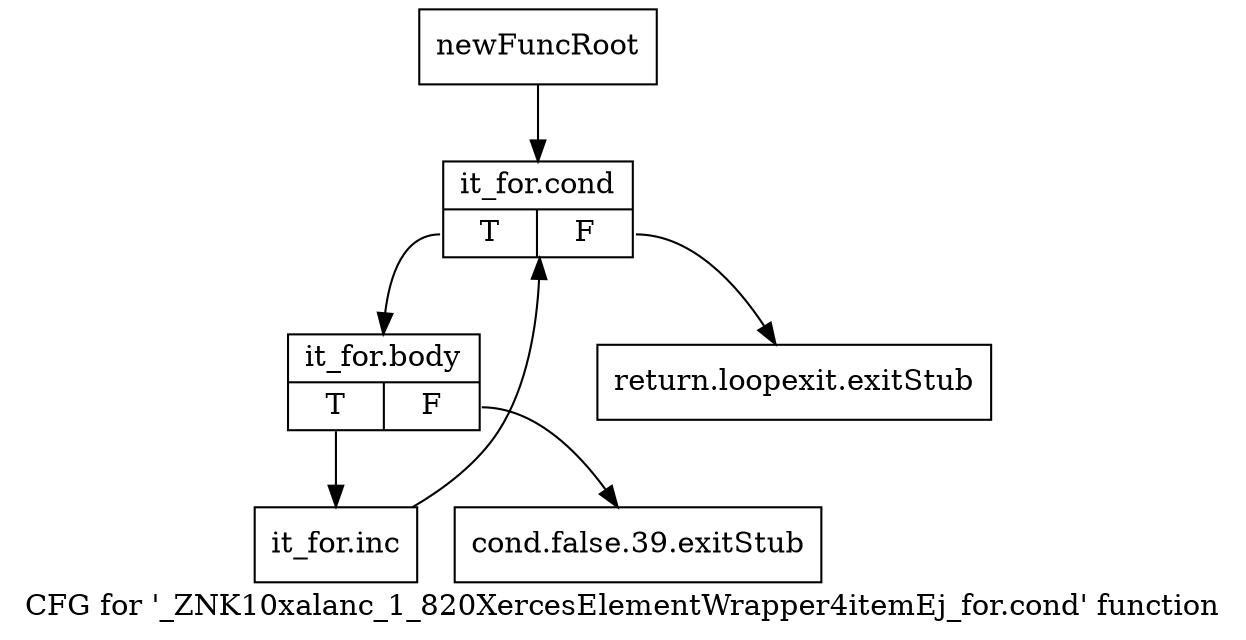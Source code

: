 digraph "CFG for '_ZNK10xalanc_1_820XercesElementWrapper4itemEj_for.cond' function" {
	label="CFG for '_ZNK10xalanc_1_820XercesElementWrapper4itemEj_for.cond' function";

	Node0x84ea9c0 [shape=record,label="{newFuncRoot}"];
	Node0x84ea9c0 -> Node0x84eaab0;
	Node0x84eaa10 [shape=record,label="{return.loopexit.exitStub}"];
	Node0x84eaa60 [shape=record,label="{cond.false.39.exitStub}"];
	Node0x84eaab0 [shape=record,label="{it_for.cond|{<s0>T|<s1>F}}"];
	Node0x84eaab0:s0 -> Node0x84eab00;
	Node0x84eaab0:s1 -> Node0x84eaa10;
	Node0x84eab00 [shape=record,label="{it_for.body|{<s0>T|<s1>F}}"];
	Node0x84eab00:s0 -> Node0x84eab50;
	Node0x84eab00:s1 -> Node0x84eaa60;
	Node0x84eab50 [shape=record,label="{it_for.inc}"];
	Node0x84eab50 -> Node0x84eaab0;
}
